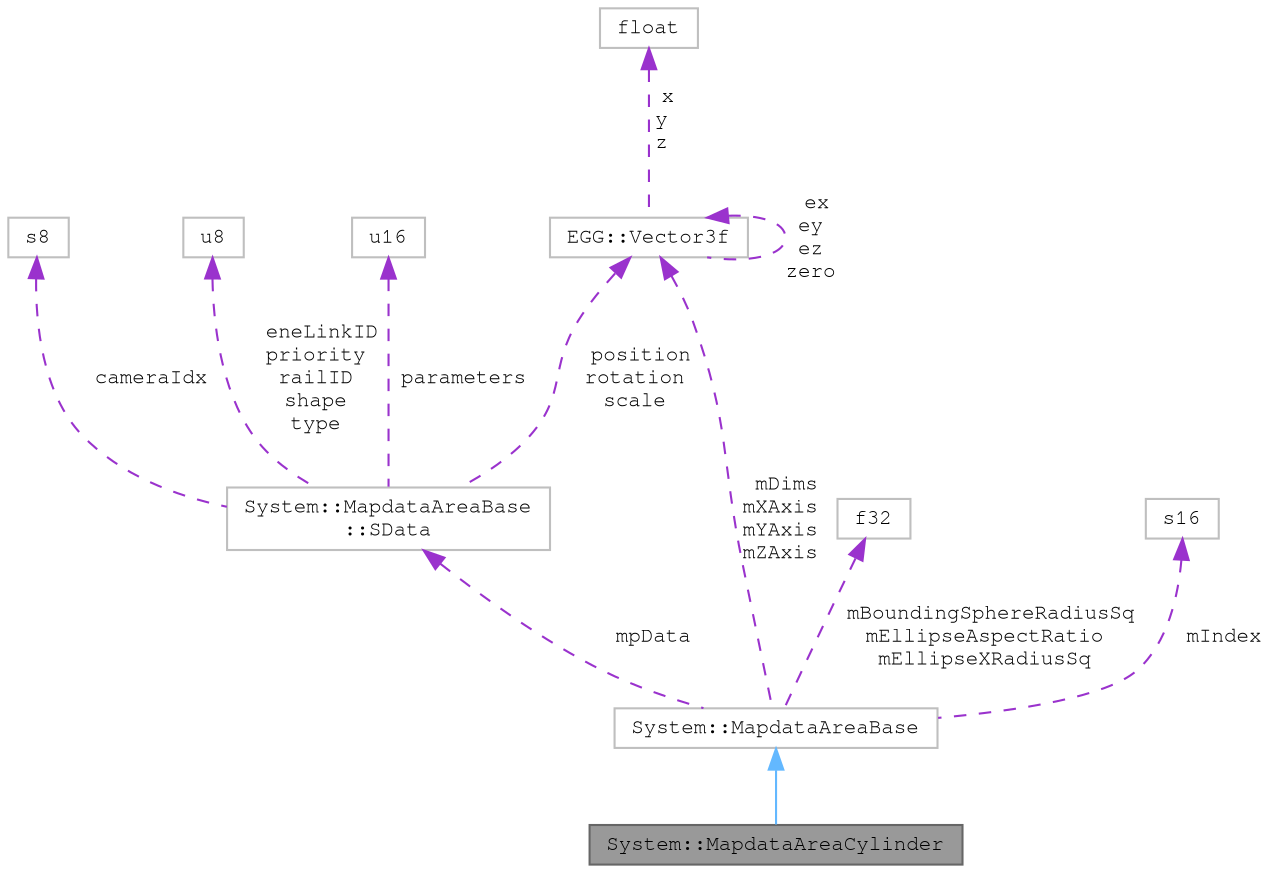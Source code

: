 digraph "System::MapdataAreaCylinder"
{
 // LATEX_PDF_SIZE
  bgcolor="transparent";
  edge [fontname=FreeMono,fontsize=10,labelfontname=FreeMono,labelfontsize=10];
  node [fontname=FreeMono,fontsize=10,shape=box,height=0.2,width=0.4];
  Node1 [label="System::MapdataAreaCylinder",height=0.2,width=0.4,color="gray40", fillcolor="grey60", style="filled", fontcolor="black",tooltip=" "];
  Node2 -> Node1 [dir="back",color="steelblue1",style="solid"];
  Node2 [label="System::MapdataAreaBase",height=0.2,width=0.4,color="grey75", fillcolor="white", style="filled",URL="$class_system_1_1_mapdata_area_base.html",tooltip=" "];
  Node3 -> Node2 [dir="back",color="darkorchid3",style="dashed",label=" mpData" ];
  Node3 [label="System::MapdataAreaBase\l::SData",height=0.2,width=0.4,color="grey75", fillcolor="white", style="filled",URL="$class_system_1_1_mapdata_area_base.html#struct_system_1_1_mapdata_area_base_1_1_s_data",tooltip=" "];
  Node4 -> Node3 [dir="back",color="darkorchid3",style="dashed",label=" eneLinkID\npriority\nrailID\nshape\ntype" ];
  Node4 [label="u8",height=0.2,width=0.4,color="grey75", fillcolor="white", style="filled",tooltip=" "];
  Node5 -> Node3 [dir="back",color="darkorchid3",style="dashed",label=" cameraIdx" ];
  Node5 [label="s8",height=0.2,width=0.4,color="grey75", fillcolor="white", style="filled",tooltip=" "];
  Node6 -> Node3 [dir="back",color="darkorchid3",style="dashed",label=" position\nrotation\nscale" ];
  Node6 [label="EGG::Vector3f",height=0.2,width=0.4,color="grey75", fillcolor="white", style="filled",URL="$struct_e_g_g_1_1_vector3f.html",tooltip=" "];
  Node7 -> Node6 [dir="back",color="darkorchid3",style="dashed",label=" x\ny\nz" ];
  Node7 [label="float",height=0.2,width=0.4,color="grey75", fillcolor="white", style="filled",tooltip=" "];
  Node6 -> Node6 [dir="back",color="darkorchid3",style="dashed",label=" ex\ney\nez\nzero" ];
  Node8 -> Node3 [dir="back",color="darkorchid3",style="dashed",label=" parameters" ];
  Node8 [label="u16",height=0.2,width=0.4,color="grey75", fillcolor="white", style="filled",URL="$classu16.html",tooltip=" "];
  Node6 -> Node2 [dir="back",color="darkorchid3",style="dashed",label=" mDims\nmXAxis\nmYAxis\nmZAxis" ];
  Node9 -> Node2 [dir="back",color="darkorchid3",style="dashed",label=" mBoundingSphereRadiusSq\nmEllipseAspectRatio\nmEllipseXRadiusSq" ];
  Node9 [label="f32",height=0.2,width=0.4,color="grey75", fillcolor="white", style="filled",tooltip=" "];
  Node10 -> Node2 [dir="back",color="darkorchid3",style="dashed",label=" mIndex" ];
  Node10 [label="s16",height=0.2,width=0.4,color="grey75", fillcolor="white", style="filled",tooltip=" "];
}
